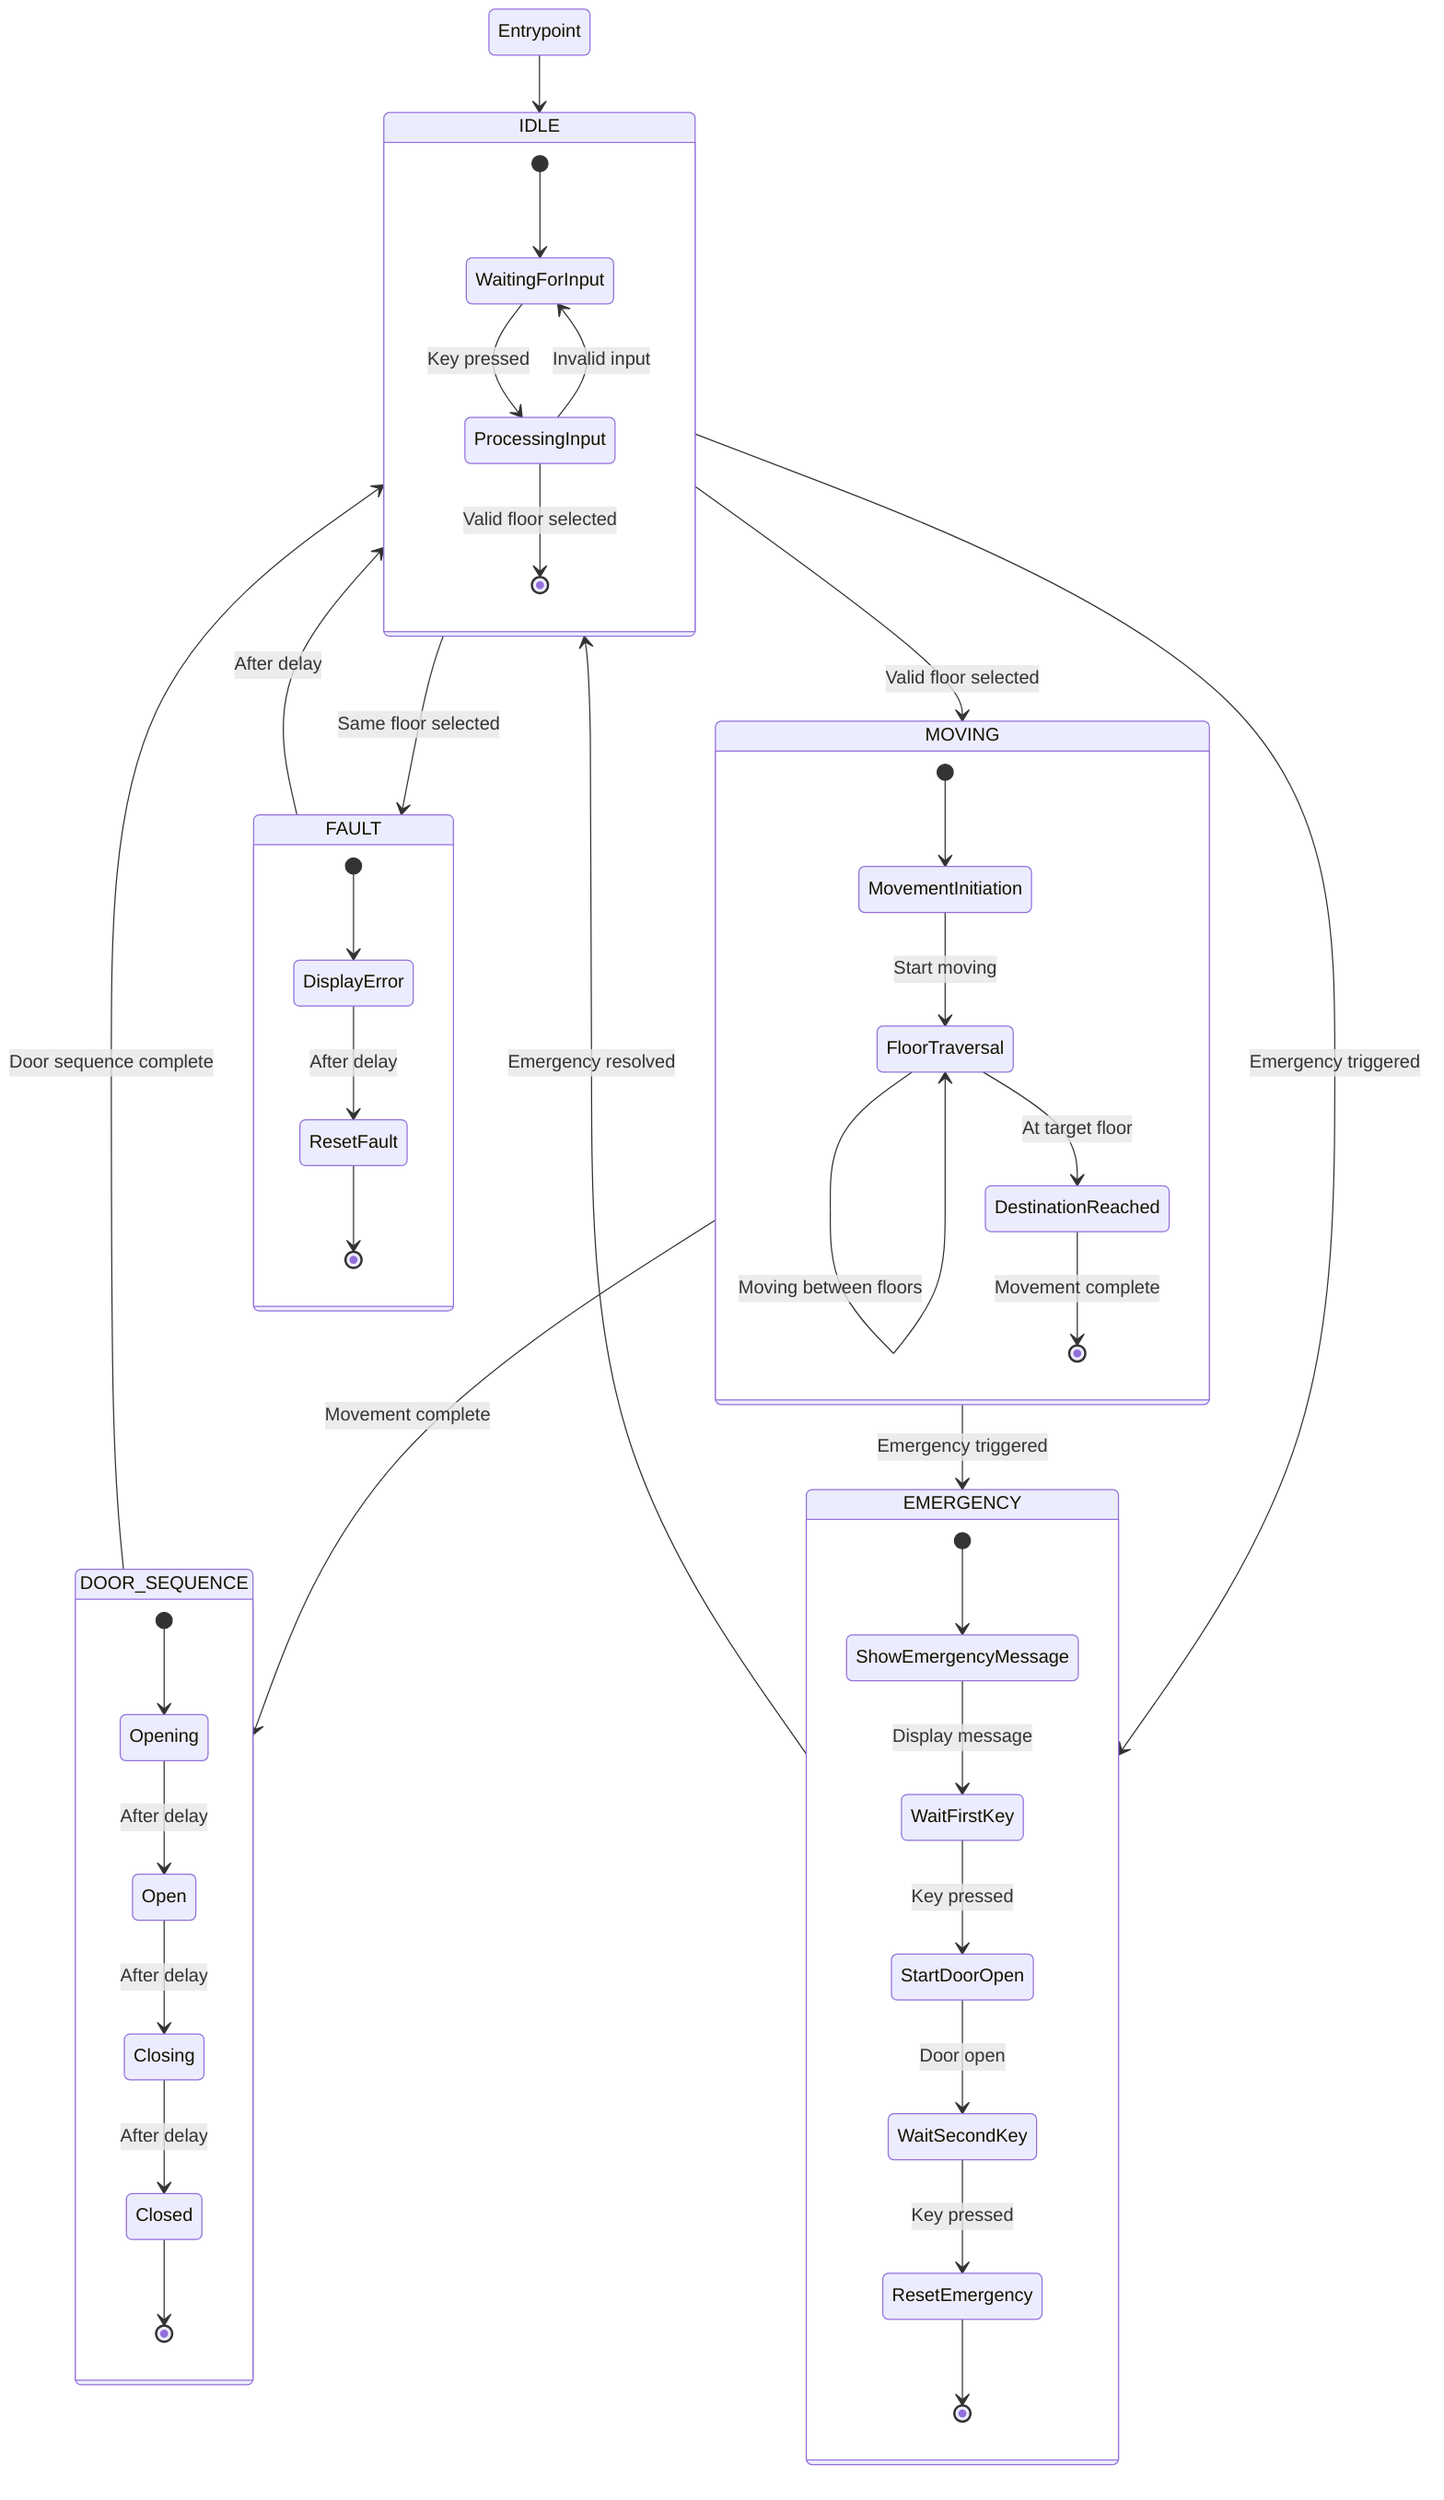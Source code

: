 stateDiagram-v2
    Entrypoint --> IDLE
    
    state IDLE {
        [*] --> WaitingForInput
        WaitingForInput --> ProcessingInput: Key pressed
        ProcessingInput --> WaitingForInput: Invalid input
        ProcessingInput --> [*]: Valid floor selected
    }
    
    state MOVING {
        [*] --> MovementInitiation
        MovementInitiation --> FloorTraversal: Start moving
        FloorTraversal --> FloorTraversal: Moving between floors
        FloorTraversal --> DestinationReached: At target floor
        DestinationReached --> [*]: Movement complete
    }
    
    state DOOR_SEQUENCE {
        [*] --> Opening
        Opening --> Open: After delay
        Open --> Closing: After delay
        Closing --> Closed: After delay
        Closed --> [*]
    }
    
    state EMERGENCY {
        [*] --> ShowEmergencyMessage
        ShowEmergencyMessage --> WaitFirstKey: Display message
        WaitFirstKey --> StartDoorOpen: Key pressed
        StartDoorOpen --> WaitSecondKey: Door open
        WaitSecondKey --> ResetEmergency: Key pressed
        ResetEmergency --> [*]
    }
    
    state FAULT {
        [*] --> DisplayError
        DisplayError --> ResetFault: After delay
        ResetFault --> [*]
    }
    
    IDLE --> MOVING: Valid floor selected
    MOVING --> DOOR_SEQUENCE: Movement complete
    DOOR_SEQUENCE --> IDLE: Door sequence complete
    
    IDLE --> FAULT: Same floor selected
    FAULT --> IDLE: After delay
    
    IDLE --> EMERGENCY: Emergency triggered
    MOVING --> EMERGENCY: Emergency triggered
    EMERGENCY --> IDLE: Emergency resolved